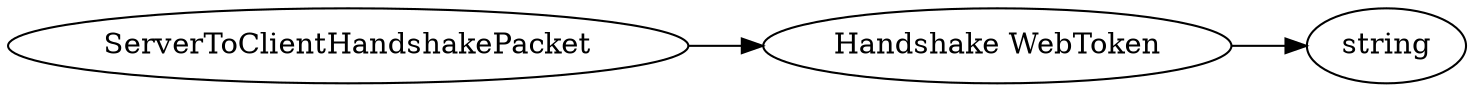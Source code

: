 digraph "ServerToClientHandshakePacket" {
rankdir = LR
0
0 -> 1
1 -> 2

0 [label="ServerToClientHandshakePacket",comment="name: \"ServerToClientHandshakePacket\", typeName: \"\", id: 0, branchId: 3, recurseId: -1, attributes: 0, notes: \"\""];
1 [label="Handshake WebToken",comment="name: \"Handshake WebToken\", typeName: \"\", id: 1, branchId: 0, recurseId: -1, attributes: 0, notes: \"Base64 encoded JSON Web Token that contains the other relevant client properties.

Properties Include:

'salt' = (for use in encryption)

The public key used to compute the shared secret for encryption is embedded in the header of the token. It's the signer public key (json value of 'x5u')\""];
2 [label="string",comment="name: \"string\", typeName: \"\", id: 2, branchId: 0, recurseId: -1, attributes: 512, notes: \"\""];
{ rank = max;2}

}
